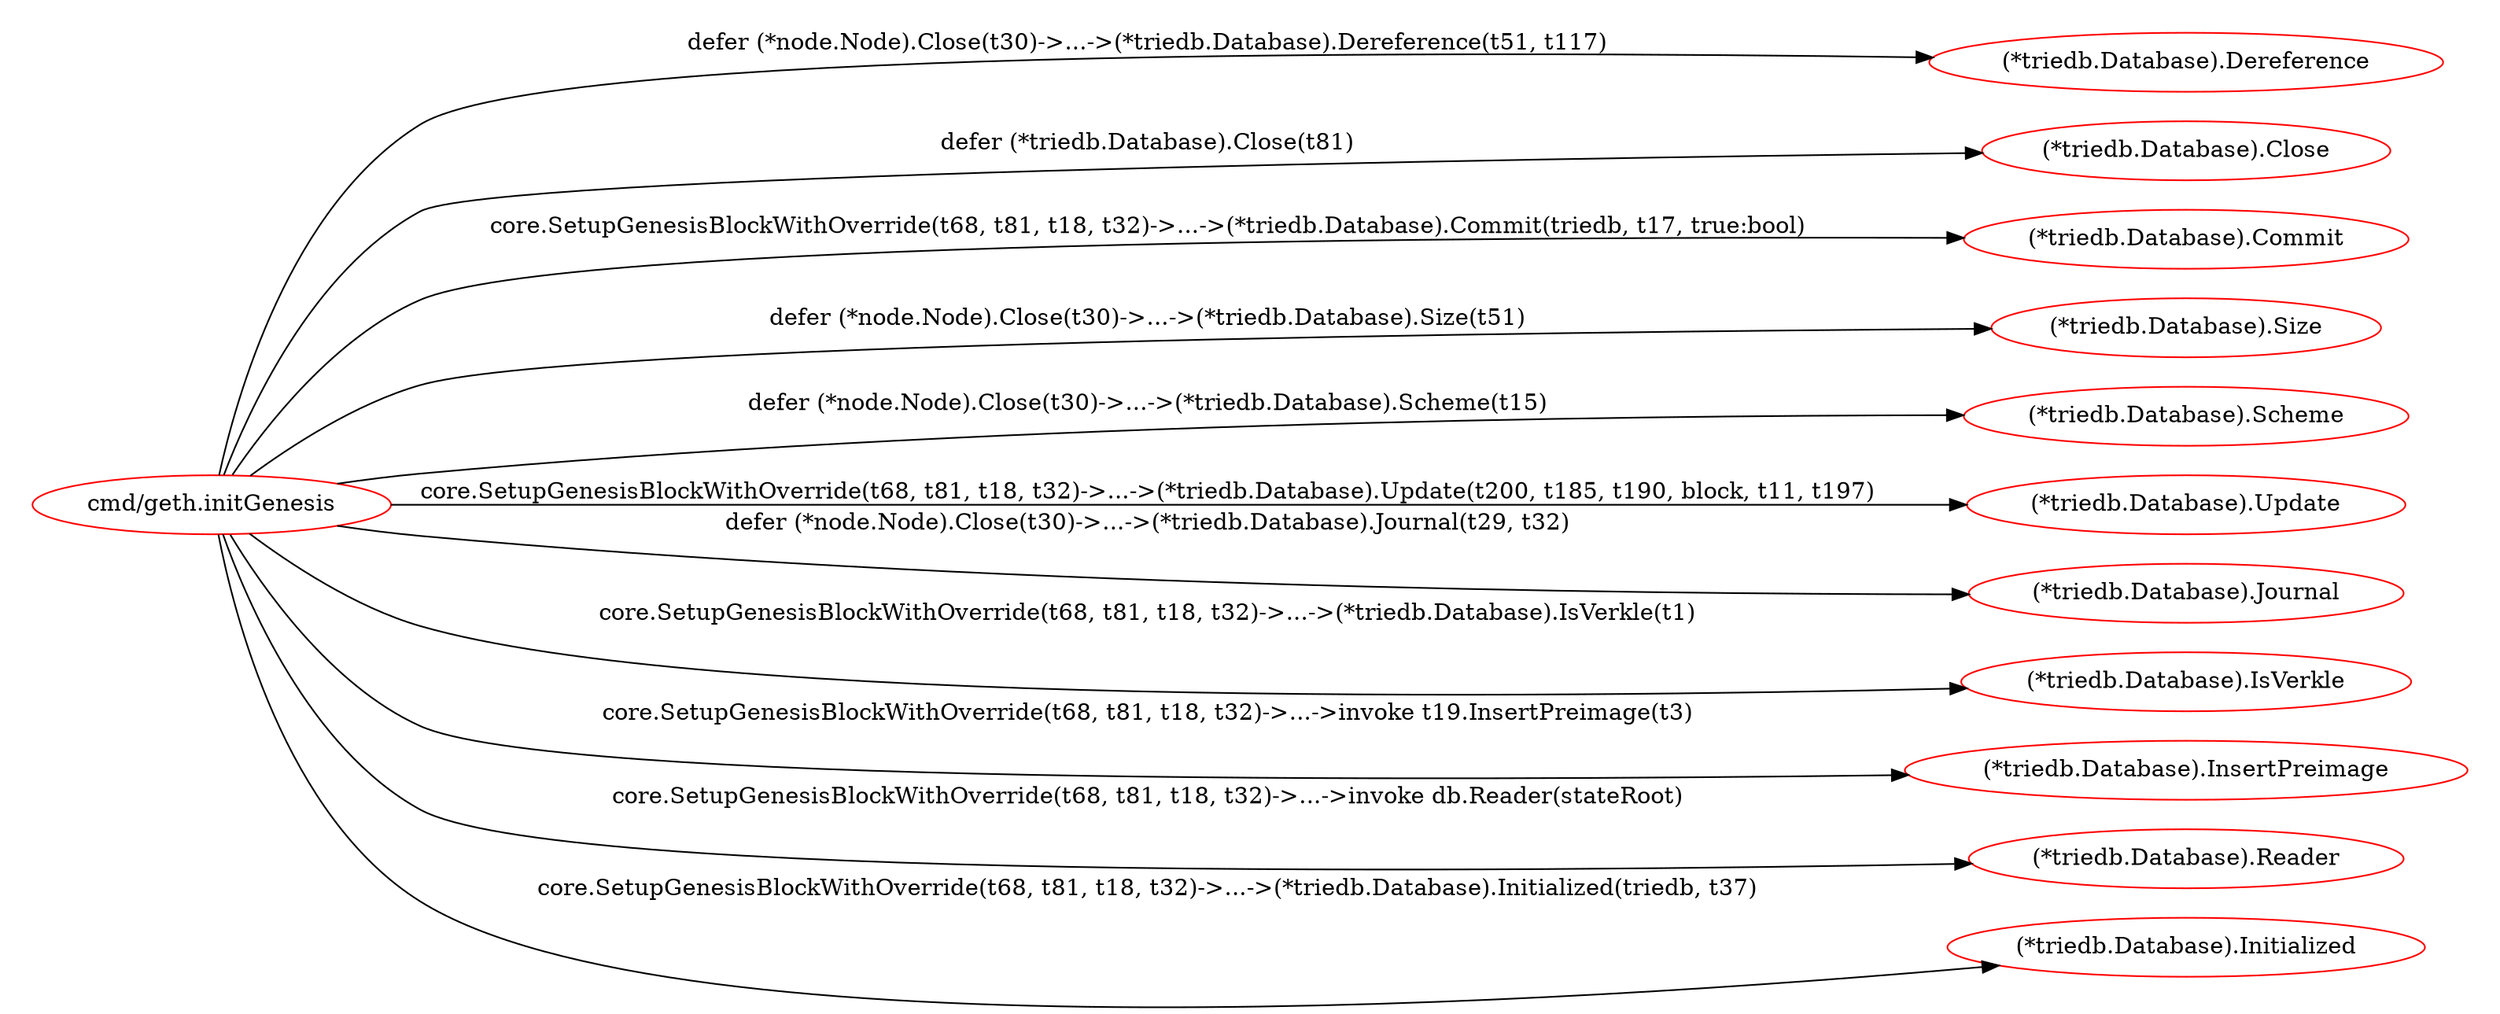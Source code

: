 digraph Flow {
	newrank=true;
	rankdir=LR;
	11597->40713[ label="defer (*node.Node).Close(t30)->...->(*triedb.Database).Dereference(t51, t117)" ];
	11597->8282[ label="defer (*triedb.Database).Close(t81)" ];
	11597->46333[ label="core.SetupGenesisBlockWithOverride(t68, t81, t18, t32)->...->(*triedb.Database).Commit(triedb, t17, true:bool)" ];
	11597->46336[ label="defer (*node.Node).Close(t30)->...->(*triedb.Database).Size(t51)" ];
	11597->32899[ label="defer (*node.Node).Close(t30)->...->(*triedb.Database).Scheme(t15)" ];
	11597->49385[ label="core.SetupGenesisBlockWithOverride(t68, t81, t18, t32)->...->(*triedb.Database).Update(t200, t185, t190, block, t11, t197)" ];
	11597->58461[ label="defer (*node.Node).Close(t30)->...->(*triedb.Database).Journal(t29, t32)" ];
	11597->33296[ label="core.SetupGenesisBlockWithOverride(t68, t81, t18, t32)->...->(*triedb.Database).IsVerkle(t1)" ];
	11597->67906[ label="core.SetupGenesisBlockWithOverride(t68, t81, t18, t32)->...->invoke t19.InsertPreimage(t3)" ];
	11597->43858[ label="core.SetupGenesisBlockWithOverride(t68, t81, t18, t32)->...->invoke db.Reader(stateRoot)" ];
	11597->36719[ label="core.SetupGenesisBlockWithOverride(t68, t81, t18, t32)->...->(*triedb.Database).Initialized(triedb, t37)" ];
	subgraph cluster_0 {
	rank=same;
	style=invis;
	11597 [ color=red, label="cmd/geth.initGenesis" ];

}
;
	subgraph cluster_1 {
	rank=same;
	style=invis;
	32899 [ color=red, label="(*triedb.Database).Scheme" ];
	33296 [ color=red, label="(*triedb.Database).IsVerkle" ];
	36719 [ color=red, label="(*triedb.Database).Initialized" ];
	40713 [ color=red, label="(*triedb.Database).Dereference" ];
	43858 [ color=red, label="(*triedb.Database).Reader" ];
	46333 [ color=red, label="(*triedb.Database).Commit" ];
	46336 [ color=red, label="(*triedb.Database).Size" ];
	49385 [ color=red, label="(*triedb.Database).Update" ];
	58461 [ color=red, label="(*triedb.Database).Journal" ];
	67906 [ color=red, label="(*triedb.Database).InsertPreimage" ];
	8282 [ color=red, label="(*triedb.Database).Close" ];

}
;

}

